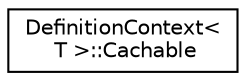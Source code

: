 digraph "Graphical Class Hierarchy"
{
 // LATEX_PDF_SIZE
  edge [fontname="Helvetica",fontsize="10",labelfontname="Helvetica",labelfontsize="10"];
  node [fontname="Helvetica",fontsize="10",shape=record];
  rankdir="LR";
  Node0 [label="DefinitionContext\<\l T \>::Cachable",height=0.2,width=0.4,color="black", fillcolor="white", style="filled",URL="$structDefinitionContext_1_1Cachable.html",tooltip=" "];
}
